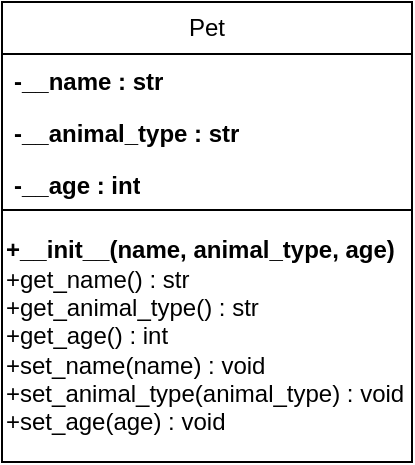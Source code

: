 <mxfile version="28.0.6">
  <diagram name="Page-1" id="EhHtkGbYK8AreVDjG1sc">
    <mxGraphModel dx="1426" dy="743" grid="1" gridSize="10" guides="1" tooltips="1" connect="1" arrows="1" fold="1" page="1" pageScale="1" pageWidth="850" pageHeight="1100" math="0" shadow="0">
      <root>
        <mxCell id="0" />
        <mxCell id="1" parent="0" />
        <mxCell id="Va4Cn3Xk1nLxEZkhScRf-1" value="Pet" style="swimlane;fontStyle=0;childLayout=stackLayout;horizontal=1;startSize=26;fillColor=none;horizontalStack=0;resizeParent=1;resizeParentMax=0;resizeLast=0;collapsible=1;marginBottom=0;whiteSpace=wrap;html=1;" vertex="1" parent="1">
          <mxGeometry x="355" y="120" width="205" height="104" as="geometry">
            <mxRectangle x="360" y="330" width="60" height="30" as="alternateBounds" />
          </mxGeometry>
        </mxCell>
        <mxCell id="Va4Cn3Xk1nLxEZkhScRf-2" value="&lt;b&gt;-__name : str&lt;/b&gt;" style="text;strokeColor=none;fillColor=none;align=left;verticalAlign=top;spacingLeft=4;spacingRight=4;overflow=hidden;rotatable=0;points=[[0,0.5],[1,0.5]];portConstraint=eastwest;whiteSpace=wrap;html=1;" vertex="1" parent="Va4Cn3Xk1nLxEZkhScRf-1">
          <mxGeometry y="26" width="205" height="26" as="geometry" />
        </mxCell>
        <mxCell id="Va4Cn3Xk1nLxEZkhScRf-3" value="&lt;b&gt;-__animal_type : str&lt;/b&gt;" style="text;strokeColor=none;fillColor=none;align=left;verticalAlign=top;spacingLeft=4;spacingRight=4;overflow=hidden;rotatable=0;points=[[0,0.5],[1,0.5]];portConstraint=eastwest;whiteSpace=wrap;html=1;" vertex="1" parent="Va4Cn3Xk1nLxEZkhScRf-1">
          <mxGeometry y="52" width="205" height="26" as="geometry" />
        </mxCell>
        <mxCell id="Va4Cn3Xk1nLxEZkhScRf-4" value="&lt;b&gt;-__age : int&lt;/b&gt;" style="text;strokeColor=none;fillColor=none;align=left;verticalAlign=top;spacingLeft=4;spacingRight=4;overflow=hidden;rotatable=0;points=[[0,0.5],[1,0.5]];portConstraint=eastwest;whiteSpace=wrap;html=1;" vertex="1" parent="Va4Cn3Xk1nLxEZkhScRf-1">
          <mxGeometry y="78" width="205" height="26" as="geometry" />
        </mxCell>
        <mxCell id="Va4Cn3Xk1nLxEZkhScRf-27" value="&lt;b&gt;+__init__(name, animal_type, age)&lt;/b&gt;&lt;div&gt;+get_name() : str&lt;/div&gt;&lt;div&gt;+get_animal_type() : str&lt;/div&gt;&lt;div&gt;+get_age() : int&lt;/div&gt;&lt;div&gt;+set_name(name) : void&lt;/div&gt;&lt;div&gt;+set_animal_type(animal_type) : void&lt;/div&gt;&lt;div&gt;+set_age(age) : void&lt;/div&gt;" style="rounded=0;whiteSpace=wrap;html=1;align=left;" vertex="1" parent="1">
          <mxGeometry x="355" y="224" width="205" height="126" as="geometry" />
        </mxCell>
      </root>
    </mxGraphModel>
  </diagram>
</mxfile>
